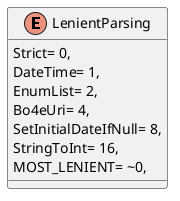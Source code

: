 @startuml
enum LenientParsing {
    Strict= 0,
    DateTime= 1,
    EnumList= 2,
    Bo4eUri= 4,
    SetInitialDateIfNull= 8,
    StringToInt= 16,
    MOST_LENIENT= ~0,
}
@enduml
